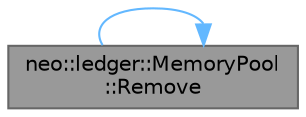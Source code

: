 digraph "neo::ledger::MemoryPool::Remove"
{
 // LATEX_PDF_SIZE
  bgcolor="transparent";
  edge [fontname=Helvetica,fontsize=10,labelfontname=Helvetica,labelfontsize=10];
  node [fontname=Helvetica,fontsize=10,shape=box,height=0.2,width=0.4];
  rankdir="LR";
  Node1 [id="Node000001",label="neo::ledger::MemoryPool\l::Remove",height=0.2,width=0.4,color="gray40", fillcolor="grey60", style="filled", fontcolor="black",tooltip="Remove transaction from pool."];
  Node1 -> Node1 [id="edge1_Node000001_Node000001",color="steelblue1",style="solid",tooltip=" "];
}
